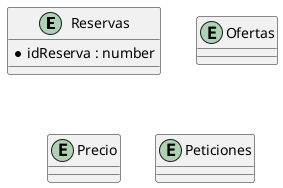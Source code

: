 @startuml supuesto3E-R

entity "Reservas" as Reservas{
    * idReserva : number

}

entity "Ofertas" as Ofertas{

}

entity "Precio" as Precio{

}

entity "Peticiones" as Peticiones{

}








@enduml